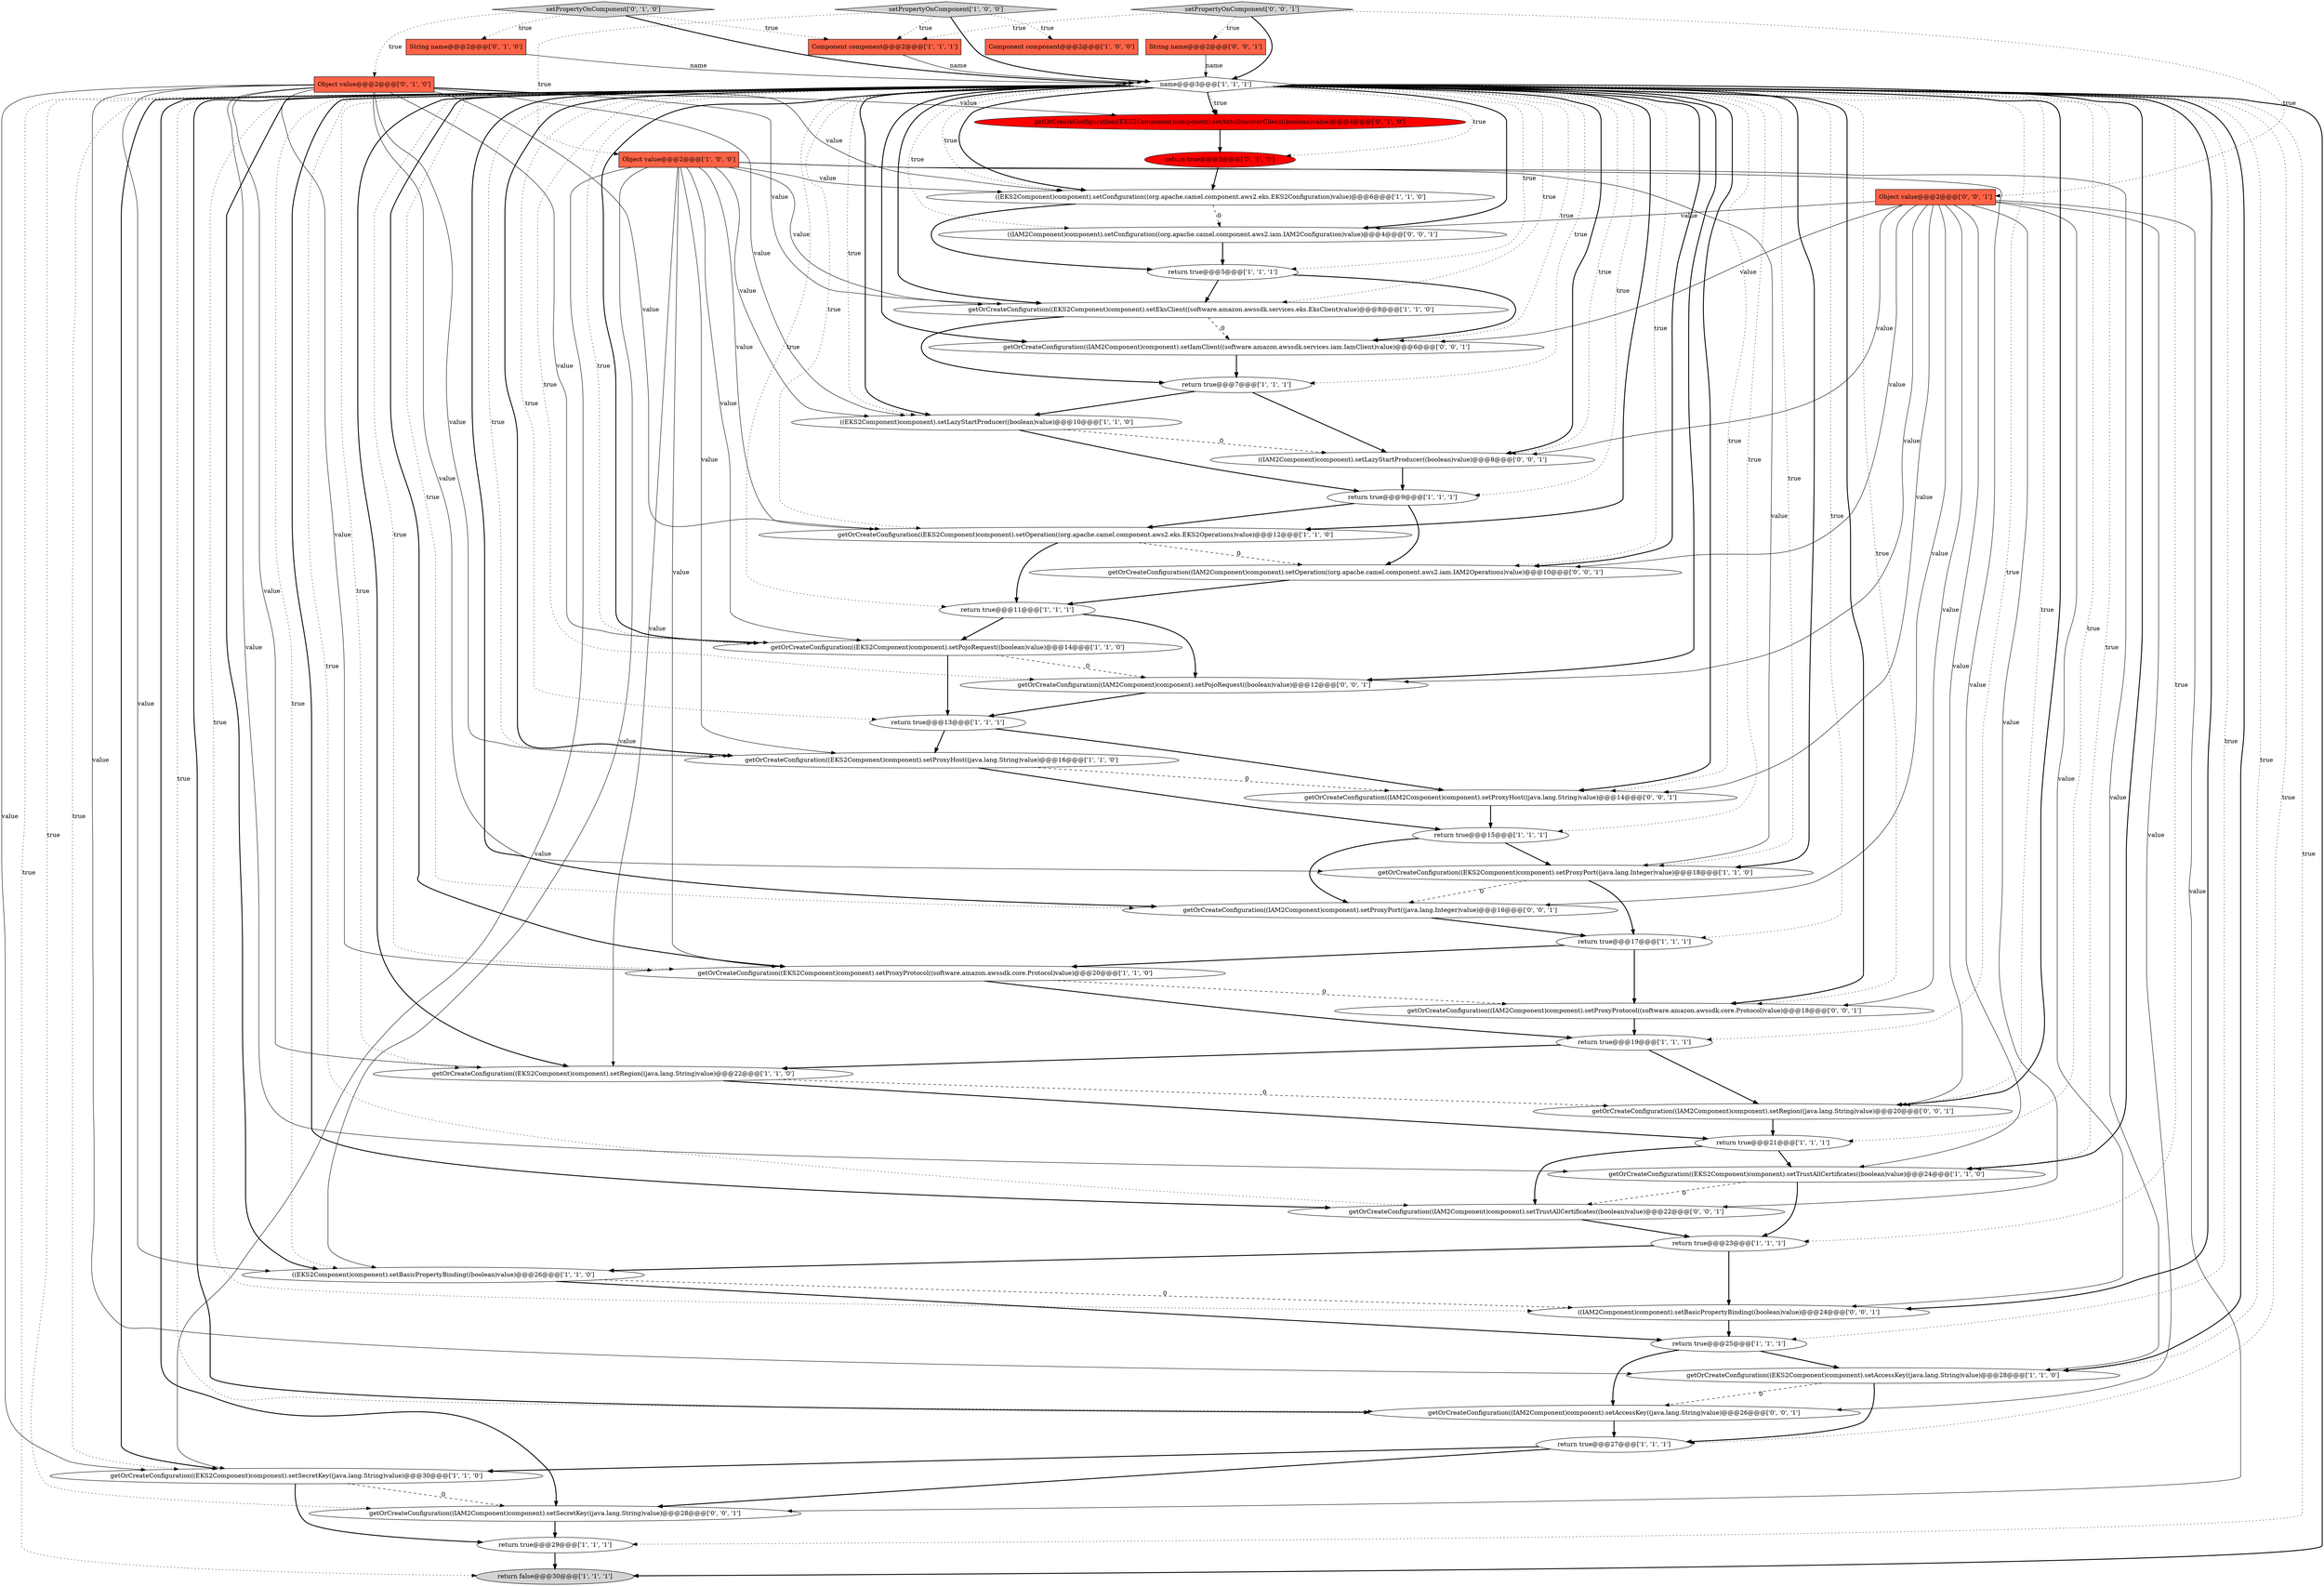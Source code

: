 digraph {
17 [style = filled, label = "getOrCreateConfiguration((EKS2Component)component).setTrustAllCertificates((boolean)value)@@@24@@@['1', '1', '0']", fillcolor = white, shape = ellipse image = "AAA0AAABBB1BBB"];
19 [style = filled, label = "getOrCreateConfiguration((EKS2Component)component).setProxyProtocol((software.amazon.awssdk.core.Protocol)value)@@@20@@@['1', '1', '0']", fillcolor = white, shape = ellipse image = "AAA0AAABBB1BBB"];
41 [style = filled, label = "getOrCreateConfiguration((IAM2Component)component).setPojoRequest((boolean)value)@@@12@@@['0', '0', '1']", fillcolor = white, shape = ellipse image = "AAA0AAABBB3BBB"];
27 [style = filled, label = "getOrCreateConfiguration((EKS2Component)component).setOperation((org.apache.camel.component.aws2.eks.EKS2Operations)value)@@@12@@@['1', '1', '0']", fillcolor = white, shape = ellipse image = "AAA0AAABBB1BBB"];
6 [style = filled, label = "return true@@@27@@@['1', '1', '1']", fillcolor = white, shape = ellipse image = "AAA0AAABBB1BBB"];
5 [style = filled, label = "getOrCreateConfiguration((EKS2Component)component).setProxyHost((java.lang.String)value)@@@16@@@['1', '1', '0']", fillcolor = white, shape = ellipse image = "AAA0AAABBB1BBB"];
36 [style = filled, label = "setPropertyOnComponent['0', '1', '0']", fillcolor = lightgray, shape = diamond image = "AAA0AAABBB2BBB"];
18 [style = filled, label = "Object value@@@2@@@['1', '0', '0']", fillcolor = tomato, shape = box image = "AAA0AAABBB1BBB"];
29 [style = filled, label = "getOrCreateConfiguration((EKS2Component)component).setProxyPort((java.lang.Integer)value)@@@18@@@['1', '1', '0']", fillcolor = white, shape = ellipse image = "AAA0AAABBB1BBB"];
45 [style = filled, label = "getOrCreateConfiguration((IAM2Component)component).setTrustAllCertificates((boolean)value)@@@22@@@['0', '0', '1']", fillcolor = white, shape = ellipse image = "AAA0AAABBB3BBB"];
16 [style = filled, label = "((EKS2Component)component).setConfiguration((org.apache.camel.component.aws2.eks.EKS2Configuration)value)@@@6@@@['1', '1', '0']", fillcolor = white, shape = ellipse image = "AAA0AAABBB1BBB"];
30 [style = filled, label = "return true@@@21@@@['1', '1', '1']", fillcolor = white, shape = ellipse image = "AAA0AAABBB1BBB"];
31 [style = filled, label = "Component component@@@2@@@['1', '1', '1']", fillcolor = tomato, shape = box image = "AAA0AAABBB1BBB"];
46 [style = filled, label = "getOrCreateConfiguration((IAM2Component)component).setProxyProtocol((software.amazon.awssdk.core.Protocol)value)@@@18@@@['0', '0', '1']", fillcolor = white, shape = ellipse image = "AAA0AAABBB3BBB"];
22 [style = filled, label = "return true@@@9@@@['1', '1', '1']", fillcolor = white, shape = ellipse image = "AAA0AAABBB1BBB"];
25 [style = filled, label = "getOrCreateConfiguration((EKS2Component)component).setEksClient((software.amazon.awssdk.services.eks.EksClient)value)@@@8@@@['1', '1', '0']", fillcolor = white, shape = ellipse image = "AAA0AAABBB1BBB"];
28 [style = filled, label = "((EKS2Component)component).setBasicPropertyBinding((boolean)value)@@@26@@@['1', '1', '0']", fillcolor = white, shape = ellipse image = "AAA0AAABBB1BBB"];
42 [style = filled, label = "getOrCreateConfiguration((IAM2Component)component).setProxyPort((java.lang.Integer)value)@@@16@@@['0', '0', '1']", fillcolor = white, shape = ellipse image = "AAA0AAABBB3BBB"];
39 [style = filled, label = "getOrCreateConfiguration((IAM2Component)component).setOperation((org.apache.camel.component.aws2.iam.IAM2Operations)value)@@@10@@@['0', '0', '1']", fillcolor = white, shape = ellipse image = "AAA0AAABBB3BBB"];
1 [style = filled, label = "return false@@@30@@@['1', '1', '1']", fillcolor = lightgray, shape = ellipse image = "AAA0AAABBB1BBB"];
48 [style = filled, label = "((IAM2Component)component).setBasicPropertyBinding((boolean)value)@@@24@@@['0', '0', '1']", fillcolor = white, shape = ellipse image = "AAA0AAABBB3BBB"];
21 [style = filled, label = "getOrCreateConfiguration((EKS2Component)component).setSecretKey((java.lang.String)value)@@@30@@@['1', '1', '0']", fillcolor = white, shape = ellipse image = "AAA0AAABBB1BBB"];
13 [style = filled, label = "return true@@@15@@@['1', '1', '1']", fillcolor = white, shape = ellipse image = "AAA0AAABBB1BBB"];
52 [style = filled, label = "getOrCreateConfiguration((IAM2Component)component).setAccessKey((java.lang.String)value)@@@26@@@['0', '0', '1']", fillcolor = white, shape = ellipse image = "AAA0AAABBB3BBB"];
33 [style = filled, label = "String name@@@2@@@['0', '1', '0']", fillcolor = tomato, shape = box image = "AAA0AAABBB2BBB"];
4 [style = filled, label = "Component component@@@2@@@['1', '0', '0']", fillcolor = tomato, shape = box image = "AAA0AAABBB1BBB"];
7 [style = filled, label = "name@@@3@@@['1', '1', '1']", fillcolor = white, shape = diamond image = "AAA0AAABBB1BBB"];
49 [style = filled, label = "getOrCreateConfiguration((IAM2Component)component).setIamClient((software.amazon.awssdk.services.iam.IamClient)value)@@@6@@@['0', '0', '1']", fillcolor = white, shape = ellipse image = "AAA0AAABBB3BBB"];
23 [style = filled, label = "return true@@@29@@@['1', '1', '1']", fillcolor = white, shape = ellipse image = "AAA0AAABBB1BBB"];
26 [style = filled, label = "return true@@@13@@@['1', '1', '1']", fillcolor = white, shape = ellipse image = "AAA0AAABBB1BBB"];
34 [style = filled, label = "Object value@@@2@@@['0', '1', '0']", fillcolor = tomato, shape = box image = "AAA0AAABBB2BBB"];
43 [style = filled, label = "setPropertyOnComponent['0', '0', '1']", fillcolor = lightgray, shape = diamond image = "AAA0AAABBB3BBB"];
44 [style = filled, label = "Object value@@@2@@@['0', '0', '1']", fillcolor = tomato, shape = box image = "AAA0AAABBB3BBB"];
11 [style = filled, label = "return true@@@23@@@['1', '1', '1']", fillcolor = white, shape = ellipse image = "AAA0AAABBB1BBB"];
8 [style = filled, label = "setPropertyOnComponent['1', '0', '0']", fillcolor = lightgray, shape = diamond image = "AAA0AAABBB1BBB"];
12 [style = filled, label = "return true@@@7@@@['1', '1', '1']", fillcolor = white, shape = ellipse image = "AAA0AAABBB1BBB"];
10 [style = filled, label = "getOrCreateConfiguration((EKS2Component)component).setRegion((java.lang.String)value)@@@22@@@['1', '1', '0']", fillcolor = white, shape = ellipse image = "AAA0AAABBB1BBB"];
14 [style = filled, label = "return true@@@25@@@['1', '1', '1']", fillcolor = white, shape = ellipse image = "AAA0AAABBB1BBB"];
0 [style = filled, label = "return true@@@17@@@['1', '1', '1']", fillcolor = white, shape = ellipse image = "AAA0AAABBB1BBB"];
24 [style = filled, label = "((EKS2Component)component).setLazyStartProducer((boolean)value)@@@10@@@['1', '1', '0']", fillcolor = white, shape = ellipse image = "AAA0AAABBB1BBB"];
35 [style = filled, label = "getOrCreateConfiguration((EKS2Component)component).setAutoDiscoverClient((boolean)value)@@@4@@@['0', '1', '0']", fillcolor = red, shape = ellipse image = "AAA1AAABBB2BBB"];
9 [style = filled, label = "getOrCreateConfiguration((EKS2Component)component).setPojoRequest((boolean)value)@@@14@@@['1', '1', '0']", fillcolor = white, shape = ellipse image = "AAA0AAABBB1BBB"];
32 [style = filled, label = "return true@@@5@@@['0', '1', '0']", fillcolor = red, shape = ellipse image = "AAA1AAABBB2BBB"];
37 [style = filled, label = "((IAM2Component)component).setLazyStartProducer((boolean)value)@@@8@@@['0', '0', '1']", fillcolor = white, shape = ellipse image = "AAA0AAABBB3BBB"];
51 [style = filled, label = "((IAM2Component)component).setConfiguration((org.apache.camel.component.aws2.iam.IAM2Configuration)value)@@@4@@@['0', '0', '1']", fillcolor = white, shape = ellipse image = "AAA0AAABBB3BBB"];
47 [style = filled, label = "getOrCreateConfiguration((IAM2Component)component).setSecretKey((java.lang.String)value)@@@28@@@['0', '0', '1']", fillcolor = white, shape = ellipse image = "AAA0AAABBB3BBB"];
38 [style = filled, label = "getOrCreateConfiguration((IAM2Component)component).setRegion((java.lang.String)value)@@@20@@@['0', '0', '1']", fillcolor = white, shape = ellipse image = "AAA0AAABBB3BBB"];
3 [style = filled, label = "getOrCreateConfiguration((EKS2Component)component).setAccessKey((java.lang.String)value)@@@28@@@['1', '1', '0']", fillcolor = white, shape = ellipse image = "AAA0AAABBB1BBB"];
40 [style = filled, label = "String name@@@2@@@['0', '0', '1']", fillcolor = tomato, shape = box image = "AAA0AAABBB3BBB"];
2 [style = filled, label = "return true@@@11@@@['1', '1', '1']", fillcolor = white, shape = ellipse image = "AAA0AAABBB1BBB"];
20 [style = filled, label = "return true@@@19@@@['1', '1', '1']", fillcolor = white, shape = ellipse image = "AAA0AAABBB1BBB"];
15 [style = filled, label = "return true@@@5@@@['1', '1', '1']", fillcolor = white, shape = ellipse image = "AAA0AAABBB1BBB"];
50 [style = filled, label = "getOrCreateConfiguration((IAM2Component)component).setProxyHost((java.lang.String)value)@@@14@@@['0', '0', '1']", fillcolor = white, shape = ellipse image = "AAA0AAABBB3BBB"];
14->3 [style = bold, label=""];
0->46 [style = bold, label=""];
15->25 [style = bold, label=""];
7->51 [style = dotted, label="true"];
44->52 [style = solid, label="value"];
10->38 [style = dashed, label="0"];
29->0 [style = bold, label=""];
7->35 [style = bold, label=""];
34->24 [style = solid, label="value"];
7->39 [style = dotted, label="true"];
7->48 [style = bold, label=""];
7->49 [style = bold, label=""];
7->52 [style = bold, label=""];
44->38 [style = solid, label="value"];
8->4 [style = dotted, label="true"];
28->14 [style = bold, label=""];
9->26 [style = bold, label=""];
7->9 [style = bold, label=""];
34->5 [style = solid, label="value"];
38->30 [style = bold, label=""];
7->16 [style = bold, label=""];
7->41 [style = dotted, label="true"];
7->16 [style = dotted, label="true"];
7->27 [style = dotted, label="true"];
44->37 [style = solid, label="value"];
34->35 [style = solid, label="value"];
18->5 [style = solid, label="value"];
18->17 [style = solid, label="value"];
34->17 [style = solid, label="value"];
9->41 [style = dashed, label="0"];
34->16 [style = solid, label="value"];
7->1 [style = dotted, label="true"];
44->48 [style = solid, label="value"];
27->2 [style = bold, label=""];
8->31 [style = dotted, label="true"];
7->29 [style = bold, label=""];
18->24 [style = solid, label="value"];
11->28 [style = bold, label=""];
7->6 [style = dotted, label="true"];
49->12 [style = bold, label=""];
44->45 [style = solid, label="value"];
7->1 [style = bold, label=""];
7->10 [style = dotted, label="true"];
44->49 [style = solid, label="value"];
7->46 [style = bold, label=""];
11->48 [style = bold, label=""];
0->19 [style = bold, label=""];
7->13 [style = dotted, label="true"];
19->20 [style = bold, label=""];
7->37 [style = bold, label=""];
2->9 [style = bold, label=""];
20->38 [style = bold, label=""];
17->45 [style = dashed, label="0"];
7->52 [style = dotted, label="true"];
36->31 [style = dotted, label="true"];
7->42 [style = dotted, label="true"];
12->37 [style = bold, label=""];
7->12 [style = dotted, label="true"];
45->11 [style = bold, label=""];
16->51 [style = dashed, label="0"];
7->29 [style = dotted, label="true"];
7->24 [style = bold, label=""];
7->5 [style = bold, label=""];
7->51 [style = bold, label=""];
7->23 [style = dotted, label="true"];
7->46 [style = dotted, label="true"];
19->46 [style = dashed, label="0"];
18->3 [style = solid, label="value"];
7->42 [style = bold, label=""];
8->18 [style = dotted, label="true"];
18->9 [style = solid, label="value"];
7->35 [style = dotted, label="true"];
34->3 [style = solid, label="value"];
46->20 [style = bold, label=""];
14->52 [style = bold, label=""];
7->22 [style = dotted, label="true"];
7->17 [style = dotted, label="true"];
7->21 [style = dotted, label="true"];
7->32 [style = dotted, label="true"];
6->47 [style = bold, label=""];
44->42 [style = solid, label="value"];
7->50 [style = bold, label=""];
18->28 [style = solid, label="value"];
21->23 [style = bold, label=""];
7->2 [style = dotted, label="true"];
2->41 [style = bold, label=""];
7->45 [style = dotted, label="true"];
44->39 [style = solid, label="value"];
7->17 [style = bold, label=""];
30->17 [style = bold, label=""];
13->42 [style = bold, label=""];
6->21 [style = bold, label=""];
7->50 [style = dotted, label="true"];
18->19 [style = solid, label="value"];
48->14 [style = bold, label=""];
7->26 [style = dotted, label="true"];
18->25 [style = solid, label="value"];
35->32 [style = bold, label=""];
18->29 [style = solid, label="value"];
3->6 [style = bold, label=""];
50->13 [style = bold, label=""];
12->24 [style = bold, label=""];
44->46 [style = solid, label="value"];
32->16 [style = bold, label=""];
7->0 [style = dotted, label="true"];
25->49 [style = dashed, label="0"];
29->42 [style = dashed, label="0"];
7->15 [style = dotted, label="true"];
34->19 [style = solid, label="value"];
42->0 [style = bold, label=""];
7->5 [style = dotted, label="true"];
43->7 [style = bold, label=""];
18->21 [style = solid, label="value"];
43->44 [style = dotted, label="true"];
37->22 [style = bold, label=""];
24->37 [style = dashed, label="0"];
34->10 [style = solid, label="value"];
44->41 [style = solid, label="value"];
7->11 [style = dotted, label="true"];
7->28 [style = bold, label=""];
21->47 [style = dashed, label="0"];
44->50 [style = solid, label="value"];
7->39 [style = bold, label=""];
27->39 [style = dashed, label="0"];
5->13 [style = bold, label=""];
39->2 [style = bold, label=""];
52->6 [style = bold, label=""];
40->7 [style = solid, label="name"];
7->48 [style = dotted, label="true"];
34->28 [style = solid, label="value"];
44->51 [style = solid, label="value"];
43->40 [style = dotted, label="true"];
22->39 [style = bold, label=""];
18->27 [style = solid, label="value"];
18->10 [style = solid, label="value"];
7->41 [style = bold, label=""];
47->23 [style = bold, label=""];
7->19 [style = bold, label=""];
34->27 [style = solid, label="value"];
10->30 [style = bold, label=""];
7->28 [style = dotted, label="true"];
34->21 [style = solid, label="value"];
36->33 [style = dotted, label="true"];
3->52 [style = dashed, label="0"];
16->15 [style = bold, label=""];
15->49 [style = bold, label=""];
7->49 [style = dotted, label="true"];
5->50 [style = dashed, label="0"];
44->47 [style = solid, label="value"];
7->10 [style = bold, label=""];
7->19 [style = dotted, label="true"];
26->5 [style = bold, label=""];
7->47 [style = bold, label=""];
7->9 [style = dotted, label="true"];
24->22 [style = bold, label=""];
7->24 [style = dotted, label="true"];
7->38 [style = dotted, label="true"];
7->37 [style = dotted, label="true"];
7->3 [style = bold, label=""];
8->7 [style = bold, label=""];
7->20 [style = dotted, label="true"];
34->25 [style = solid, label="value"];
20->10 [style = bold, label=""];
7->45 [style = bold, label=""];
7->38 [style = bold, label=""];
13->29 [style = bold, label=""];
34->29 [style = solid, label="value"];
28->48 [style = dashed, label="0"];
34->9 [style = solid, label="value"];
22->27 [style = bold, label=""];
7->47 [style = dotted, label="true"];
7->3 [style = dotted, label="true"];
25->12 [style = bold, label=""];
36->7 [style = bold, label=""];
26->50 [style = bold, label=""];
31->7 [style = solid, label="name"];
7->25 [style = dotted, label="true"];
7->27 [style = bold, label=""];
23->1 [style = bold, label=""];
7->21 [style = bold, label=""];
43->31 [style = dotted, label="true"];
18->16 [style = solid, label="value"];
7->25 [style = bold, label=""];
41->26 [style = bold, label=""];
51->15 [style = bold, label=""];
33->7 [style = solid, label="name"];
7->30 [style = dotted, label="true"];
36->34 [style = dotted, label="true"];
30->45 [style = bold, label=""];
17->11 [style = bold, label=""];
7->14 [style = dotted, label="true"];
}
